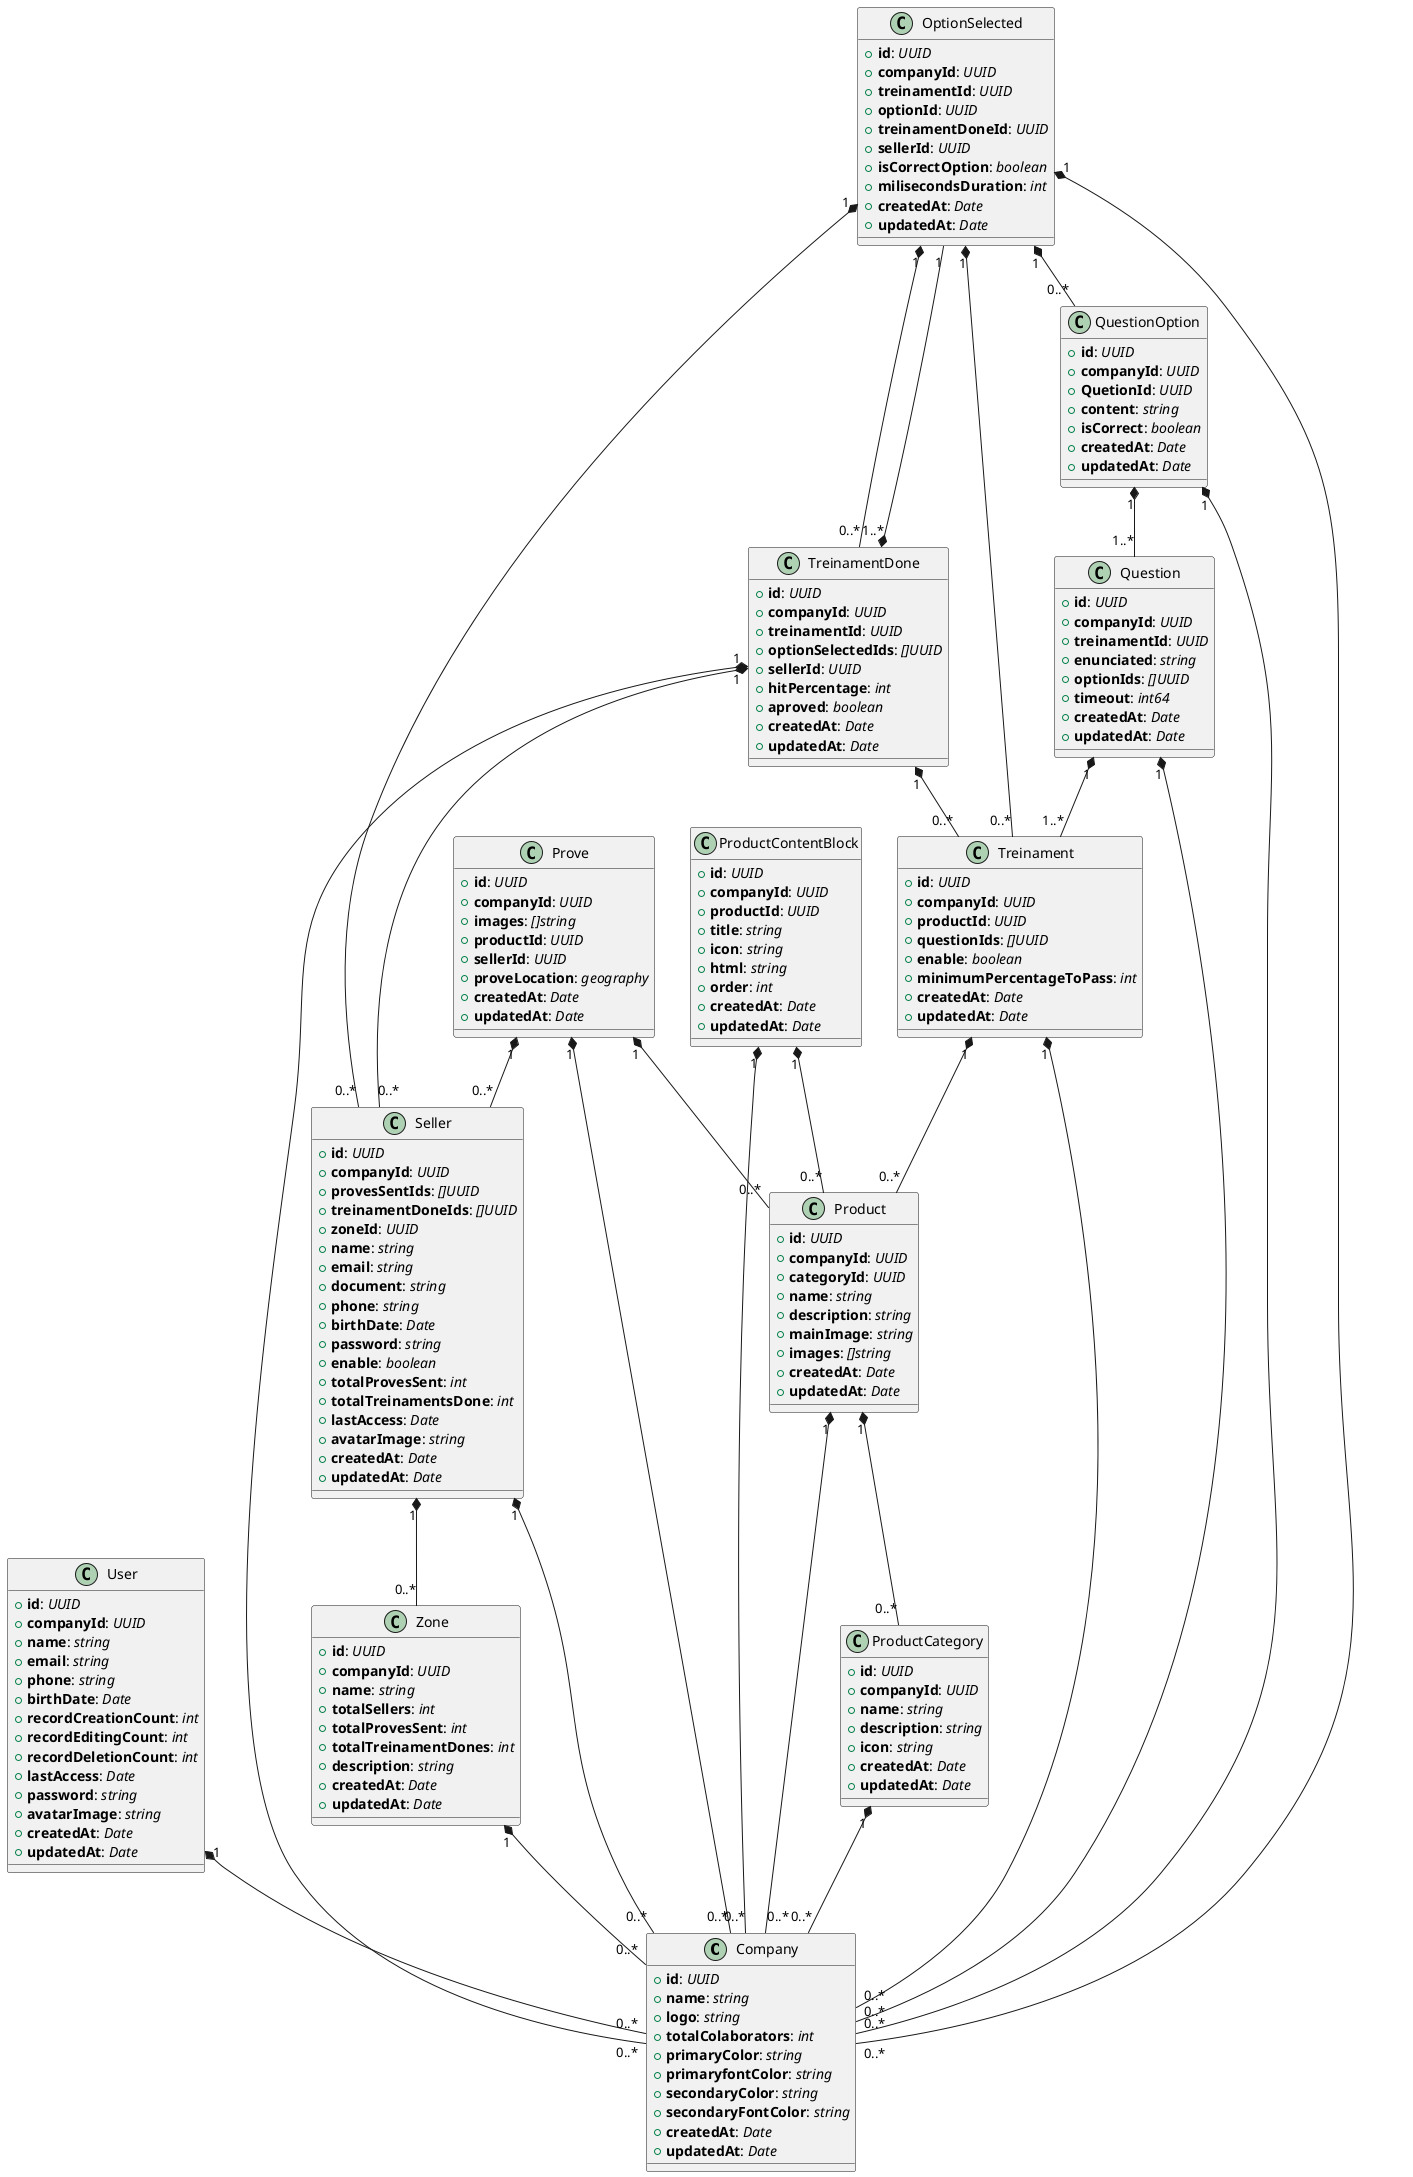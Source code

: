 @startuml
class Company {
  + **id**: //UUID//
  + **name**: //string//
  + **logo**: //string//
  + **totalColaborators**: //int//
  + **primaryColor**: //string//
  + **primaryfontColor**: //string//
  + **secondaryColor**: //string//
  + **secondaryFontColor**: //string//
  + **createdAt**: //Date//
  + **updatedAt**: //Date//
}

class User {
  + **id**: //UUID//
  + **companyId**: //UUID//
  + **name**: //string//
  + **email**: //string//
  + **phone**: //string//
  + **birthDate**: //Date//
  + **recordCreationCount**: //int//
  + **recordEditingCount**: //int//
  + **recordDeletionCount**: //int//
  + **lastAccess**: //Date//
  + **password**: //string//
  + **avatarImage**: //string//
  + **createdAt**: //Date//
  + **updatedAt**: //Date//
}

class Zone {
  + **id**: //UUID//
  + **companyId**: //UUID//
  + **name**: //string//
  + **totalSellers**: //int//
  + **totalProvesSent**: //int//
  + **totalTreinamentDones**: //int//
  + **description**: //string//
  + **createdAt**: //Date//
  + **updatedAt**: //Date//
}

class ProductContentBlock {
  + **id**: //UUID//
  + **companyId**: //UUID//
  + **productId**: //UUID//
  + **title**: //string//
  + **icon**: //string//
  + **html**: //string//
  + **order**: //int//
  + **createdAt**: //Date//
  + **updatedAt**: //Date//
}

class ProductCategory {
  + **id**: //UUID//
  + **companyId**: //UUID//
  + **name**: //string//
  + **description**: //string//
  + **icon**: //string//
  + **createdAt**: //Date//
  + **updatedAt**: //Date//
}

class Product {
  + **id**: //UUID//
  + **companyId**: //UUID//
  + **categoryId**: //UUID//
  + **name**: //string//
  + **description**: //string//
  + **mainImage**: //string//
  + **images**: //[]string//
  + **createdAt**: //Date//
  + **updatedAt**: //Date//
}

class Prove {
  + **id**: //UUID//
  + **companyId**: //UUID//
  + **images**: //[]string//
  + **productId**: //UUID//
  + **sellerId**: //UUID//
  + **proveLocation**: //geography//
  + **createdAt**: //Date//
  + **updatedAt**: //Date//
}

class QuestionOption {
  + **id**: //UUID//
  + **companyId**: //UUID//
  + **QuetionId**: //UUID//
  + **content**: //string//
  + **isCorrect**: //boolean//
  + **createdAt**: //Date//
  + **updatedAt**: //Date//
}

class Question {
  + **id**: //UUID//
  + **companyId**: //UUID//
  + **treinamentId**: //UUID//
  + **enunciated**: //string//
  + **optionIds**: //[]UUID//
  + **timeout**: //int64//
  + **createdAt**: //Date//
  + **updatedAt**: //Date//
}

class Treinament {
  + **id**: //UUID//
  + **companyId**: //UUID//
  + **productId**: //UUID//
  + **questionIds**: //[]UUID//
  + **enable**: //boolean//
  + **minimumPercentageToPass**: //int//
  + **createdAt**: //Date//
  + **updatedAt**: //Date//
}

class OptionSelected {
  + **id**: //UUID//
  + **companyId**: //UUID//
  + **treinamentId**: //UUID//
  + **optionId**: //UUID//
  + **treinamentDoneId**: //UUID//
  + **sellerId**: //UUID//
  + **isCorrectOption**: //boolean//
  + **milisecondsDuration**: //int//
  + **createdAt**: //Date//
  + **updatedAt**: //Date//
}

class TreinamentDone {
  + **id**: //UUID//
  + **companyId**: //UUID//
  + **treinamentId**: //UUID//
  + **optionSelectedIds**: //[]UUID//
  + **sellerId**: //UUID//
  + **hitPercentage**: //int//
  + **aproved**: //boolean//
  + **createdAt**: //Date//
  + **updatedAt**: //Date//
}

class Seller {
  + **id**: //UUID//
  + **companyId**: //UUID//
  + **provesSentIds**: //[]UUID//
  + **treinamentDoneIds**: //[]UUID//
  + **zoneId**: //UUID//
  + **name**: //string//
  + **email**: //string//
  + **document**: //string//
  + **phone**: //string//
  + **birthDate**: //Date//
  + **password**: //string//
  + **enable**: //boolean//
  + **totalProvesSent**: //int//
  + **totalTreinamentsDone**: //int//
  + **lastAccess**: //Date//
  + **avatarImage**: //string//
  + **createdAt**: //Date//
  + **updatedAt**: //Date//
}

User "1" *-- "0..*" Company
Seller "1" *-- "0..*" Company
Zone "1" *-- "0..*" Company
Prove "1" *-- "0..*" Company
ProductContentBlock "1" *-- "0..*" Company
ProductCategory "1" *-- "0..*" Company
Product "1" *-- "0..*" Company
QuestionOption "1" *-- "0..*" Company
Question "1" *-- "0..*" Company
Treinament "1" *-- "0..*" Company
OptionSelected "1" *-- "0..*" Company
TreinamentDone "1" *-- "0..*" Company
Seller "1" *-- "0..*" Zone
Product "1" *-- "0..*" ProductCategory
ProductContentBlock "1" *-- "0..*" Product
Treinament "1" *-- "0..*" Product
Question "1" *-- "1..*" Treinament
QuestionOption "1" *-- "1..*" Question
Prove "1" *-- "0..*" Seller
Prove "1" *-- "0..*" Product
OptionSelected "1" *-- "0..*" Treinament
OptionSelected "1" *-- "0..*" QuestionOption
OptionSelected "1" *-- "0..*" TreinamentDone
OptionSelected "1" *-- "0..*" Seller
TreinamentDone "1" *-- "0..*" Treinament
TreinamentDone "1..*" *-- "1" OptionSelected
TreinamentDone "1" *-- "0..*" Seller

@enduml
